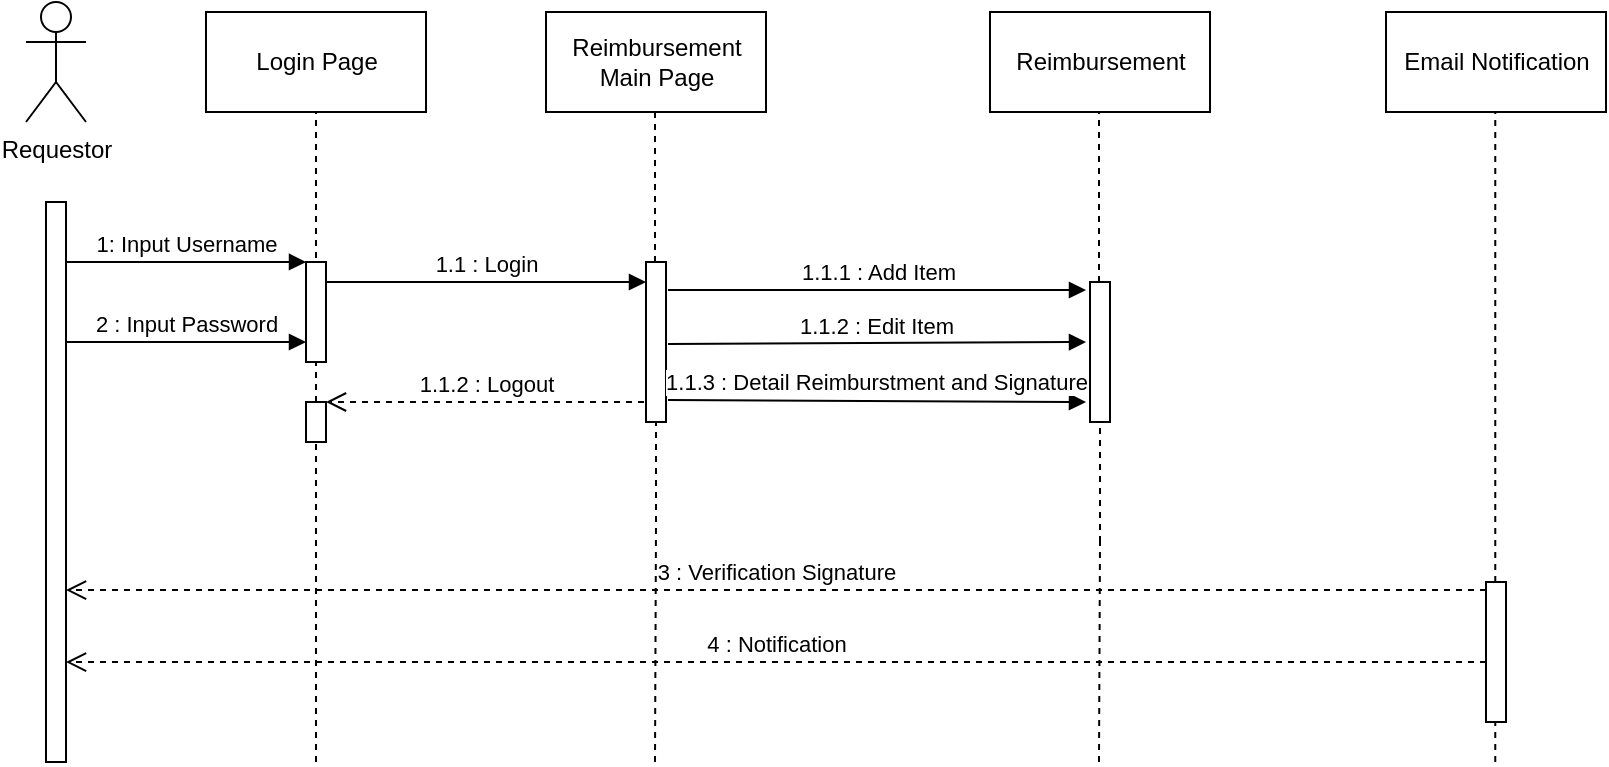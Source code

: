 <mxfile version="20.5.1" type="github"><diagram id="kgpKYQtTHZ0yAKxKKP6v" name="Page-1"><mxGraphModel dx="1016" dy="551" grid="1" gridSize="10" guides="1" tooltips="1" connect="1" arrows="1" fold="1" page="1" pageScale="1" pageWidth="1100" pageHeight="850" math="0" shadow="0"><root><mxCell id="0"/><mxCell id="1" parent="0"/><mxCell id="p5FWsi9fC2lH-8GudcwX-1" value="" style="html=1;points=[];perimeter=orthogonalPerimeter;" vertex="1" parent="1"><mxGeometry x="90" y="160" width="10" height="280" as="geometry"/></mxCell><mxCell id="p5FWsi9fC2lH-8GudcwX-2" value="Requestor" style="shape=umlActor;verticalLabelPosition=bottom;verticalAlign=top;html=1;" vertex="1" parent="1"><mxGeometry x="80" y="60" width="30" height="60" as="geometry"/></mxCell><mxCell id="p5FWsi9fC2lH-8GudcwX-3" value="Login Page" style="html=1;" vertex="1" parent="1"><mxGeometry x="170" y="65" width="110" height="50" as="geometry"/></mxCell><mxCell id="p5FWsi9fC2lH-8GudcwX-4" value="" style="endArrow=none;dashed=1;html=1;rounded=0;entryX=0.5;entryY=1;entryDx=0;entryDy=0;" edge="1" parent="1" target="p5FWsi9fC2lH-8GudcwX-3"><mxGeometry width="50" height="50" relative="1" as="geometry"><mxPoint x="225" y="440" as="sourcePoint"/><mxPoint x="240" y="210" as="targetPoint"/></mxGeometry></mxCell><mxCell id="p5FWsi9fC2lH-8GudcwX-5" value="" style="html=1;points=[];perimeter=orthogonalPerimeter;" vertex="1" parent="1"><mxGeometry x="220" y="190" width="10" height="50" as="geometry"/></mxCell><mxCell id="p5FWsi9fC2lH-8GudcwX-8" value="1: Input Username" style="html=1;verticalAlign=bottom;endArrow=block;rounded=0;exitX=1;exitY=0.107;exitDx=0;exitDy=0;exitPerimeter=0;" edge="1" parent="1" source="p5FWsi9fC2lH-8GudcwX-1"><mxGeometry width="80" relative="1" as="geometry"><mxPoint x="140" y="190" as="sourcePoint"/><mxPoint x="220" y="190" as="targetPoint"/></mxGeometry></mxCell><mxCell id="p5FWsi9fC2lH-8GudcwX-9" value="2 : Input Password" style="html=1;verticalAlign=bottom;endArrow=block;rounded=0;" edge="1" parent="1"><mxGeometry width="80" relative="1" as="geometry"><mxPoint x="100" y="230" as="sourcePoint"/><mxPoint x="220" y="230" as="targetPoint"/></mxGeometry></mxCell><mxCell id="p5FWsi9fC2lH-8GudcwX-10" value="Reimbursement&lt;br&gt;Main Page" style="html=1;" vertex="1" parent="1"><mxGeometry x="340" y="65" width="110" height="50" as="geometry"/></mxCell><mxCell id="p5FWsi9fC2lH-8GudcwX-11" value="" style="endArrow=none;dashed=1;html=1;rounded=0;entryX=0.5;entryY=1;entryDx=0;entryDy=0;startArrow=none;" edge="1" parent="1" source="p5FWsi9fC2lH-8GudcwX-13"><mxGeometry width="50" height="50" relative="1" as="geometry"><mxPoint x="394.5" y="440" as="sourcePoint"/><mxPoint x="394.5" y="115" as="targetPoint"/></mxGeometry></mxCell><mxCell id="p5FWsi9fC2lH-8GudcwX-12" value="1.1 : Login" style="html=1;verticalAlign=bottom;endArrow=block;rounded=0;entryX=0;entryY=0.125;entryDx=0;entryDy=0;entryPerimeter=0;" edge="1" parent="1" target="p5FWsi9fC2lH-8GudcwX-13"><mxGeometry width="80" relative="1" as="geometry"><mxPoint x="230" y="200" as="sourcePoint"/><mxPoint x="310" y="200" as="targetPoint"/></mxGeometry></mxCell><mxCell id="p5FWsi9fC2lH-8GudcwX-13" value="" style="html=1;points=[];perimeter=orthogonalPerimeter;" vertex="1" parent="1"><mxGeometry x="390" y="190" width="10" height="80" as="geometry"/></mxCell><mxCell id="p5FWsi9fC2lH-8GudcwX-14" value="" style="endArrow=none;dashed=1;html=1;rounded=0;entryX=0.5;entryY=1;entryDx=0;entryDy=0;startArrow=none;" edge="1" parent="1" target="p5FWsi9fC2lH-8GudcwX-13"><mxGeometry width="50" height="50" relative="1" as="geometry"><mxPoint x="395" y="320" as="sourcePoint"/><mxPoint x="394.5" y="115" as="targetPoint"/></mxGeometry></mxCell><mxCell id="p5FWsi9fC2lH-8GudcwX-15" value="" style="html=1;points=[];perimeter=orthogonalPerimeter;" vertex="1" parent="1"><mxGeometry x="220" y="260" width="10" height="20" as="geometry"/></mxCell><mxCell id="p5FWsi9fC2lH-8GudcwX-17" value="&lt;div&gt;1.1.2 : Logout&lt;/div&gt;" style="html=1;verticalAlign=bottom;endArrow=open;dashed=1;endSize=8;rounded=0;exitX=-0.1;exitY=0.875;exitDx=0;exitDy=0;exitPerimeter=0;" edge="1" parent="1" source="p5FWsi9fC2lH-8GudcwX-13"><mxGeometry relative="1" as="geometry"><mxPoint x="310" y="260" as="sourcePoint"/><mxPoint x="230" y="260" as="targetPoint"/></mxGeometry></mxCell><mxCell id="p5FWsi9fC2lH-8GudcwX-19" value="Reimbursement" style="html=1;" vertex="1" parent="1"><mxGeometry x="562" y="65" width="110" height="50" as="geometry"/></mxCell><mxCell id="p5FWsi9fC2lH-8GudcwX-20" value="" style="endArrow=none;dashed=1;html=1;rounded=0;entryX=0.5;entryY=1;entryDx=0;entryDy=0;startArrow=none;" edge="1" parent="1" source="p5FWsi9fC2lH-8GudcwX-21"><mxGeometry width="50" height="50" relative="1" as="geometry"><mxPoint x="616.5" y="440" as="sourcePoint"/><mxPoint x="616.5" y="115" as="targetPoint"/></mxGeometry></mxCell><mxCell id="p5FWsi9fC2lH-8GudcwX-21" value="" style="html=1;points=[];perimeter=orthogonalPerimeter;" vertex="1" parent="1"><mxGeometry x="612" y="200" width="10" height="70" as="geometry"/></mxCell><mxCell id="p5FWsi9fC2lH-8GudcwX-22" value="" style="endArrow=none;dashed=1;html=1;rounded=0;entryX=0.5;entryY=1;entryDx=0;entryDy=0;startArrow=none;" edge="1" parent="1" target="p5FWsi9fC2lH-8GudcwX-21"><mxGeometry width="50" height="50" relative="1" as="geometry"><mxPoint x="617" y="330" as="sourcePoint"/><mxPoint x="564.5" y="115" as="targetPoint"/></mxGeometry></mxCell><mxCell id="p5FWsi9fC2lH-8GudcwX-23" value="&lt;div&gt;1.1.1 : Add Item&lt;/div&gt;" style="html=1;verticalAlign=bottom;endArrow=block;rounded=0;exitX=1.1;exitY=0.125;exitDx=0;exitDy=0;exitPerimeter=0;" edge="1" parent="1"><mxGeometry width="80" relative="1" as="geometry"><mxPoint x="401" y="204" as="sourcePoint"/><mxPoint x="610" y="204" as="targetPoint"/></mxGeometry></mxCell><mxCell id="p5FWsi9fC2lH-8GudcwX-24" value="&lt;div&gt;1.1.2 : Edit Item&lt;/div&gt;" style="html=1;verticalAlign=bottom;endArrow=block;rounded=0;exitX=1.1;exitY=0.125;exitDx=0;exitDy=0;exitPerimeter=0;" edge="1" parent="1"><mxGeometry width="80" relative="1" as="geometry"><mxPoint x="401" y="231" as="sourcePoint"/><mxPoint x="610" y="230" as="targetPoint"/></mxGeometry></mxCell><mxCell id="p5FWsi9fC2lH-8GudcwX-26" value="1.1.3 : Detail Reimburstment and Signature" style="html=1;verticalAlign=bottom;endArrow=block;rounded=0;exitX=1.1;exitY=0.125;exitDx=0;exitDy=0;exitPerimeter=0;" edge="1" parent="1"><mxGeometry width="80" relative="1" as="geometry"><mxPoint x="401" y="259" as="sourcePoint"/><mxPoint x="610" y="260" as="targetPoint"/></mxGeometry></mxCell><mxCell id="p5FWsi9fC2lH-8GudcwX-28" value="" style="endArrow=none;dashed=1;html=1;rounded=0;entryX=0.5;entryY=1;entryDx=0;entryDy=0;" edge="1" parent="1"><mxGeometry width="50" height="50" relative="1" as="geometry"><mxPoint x="394.5" y="440" as="sourcePoint"/><mxPoint x="395" y="320" as="targetPoint"/></mxGeometry></mxCell><mxCell id="p5FWsi9fC2lH-8GudcwX-30" value="" style="endArrow=none;dashed=1;html=1;rounded=0;entryX=0.5;entryY=1;entryDx=0;entryDy=0;" edge="1" parent="1"><mxGeometry width="50" height="50" relative="1" as="geometry"><mxPoint x="616.5" y="440" as="sourcePoint"/><mxPoint x="617" y="330" as="targetPoint"/></mxGeometry></mxCell><mxCell id="p5FWsi9fC2lH-8GudcwX-32" value="Email Notification" style="html=1;" vertex="1" parent="1"><mxGeometry x="760" y="65" width="110" height="50" as="geometry"/></mxCell><mxCell id="p5FWsi9fC2lH-8GudcwX-34" value="" style="endArrow=none;dashed=1;html=1;rounded=0;entryX=0.5;entryY=1;entryDx=0;entryDy=0;" edge="1" parent="1"><mxGeometry width="50" height="50" relative="1" as="geometry"><mxPoint x="814.64" y="440" as="sourcePoint"/><mxPoint x="814.64" y="115" as="targetPoint"/></mxGeometry></mxCell><mxCell id="p5FWsi9fC2lH-8GudcwX-35" value="" style="html=1;points=[];perimeter=orthogonalPerimeter;" vertex="1" parent="1"><mxGeometry x="810" y="350" width="10" height="70" as="geometry"/></mxCell><mxCell id="p5FWsi9fC2lH-8GudcwX-36" value="3 : Verification Signature" style="html=1;verticalAlign=bottom;endArrow=open;dashed=1;endSize=8;rounded=0;entryX=1;entryY=0.693;entryDx=0;entryDy=0;entryPerimeter=0;" edge="1" parent="1" target="p5FWsi9fC2lH-8GudcwX-1"><mxGeometry relative="1" as="geometry"><mxPoint x="810" y="354" as="sourcePoint"/><mxPoint x="340" y="350" as="targetPoint"/></mxGeometry></mxCell><mxCell id="p5FWsi9fC2lH-8GudcwX-37" value="4 : Notification" style="html=1;verticalAlign=bottom;endArrow=open;dashed=1;endSize=8;rounded=0;entryX=1;entryY=0.693;entryDx=0;entryDy=0;entryPerimeter=0;" edge="1" parent="1"><mxGeometry relative="1" as="geometry"><mxPoint x="810" y="390" as="sourcePoint"/><mxPoint x="100" y="390.04" as="targetPoint"/></mxGeometry></mxCell></root></mxGraphModel></diagram></mxfile>